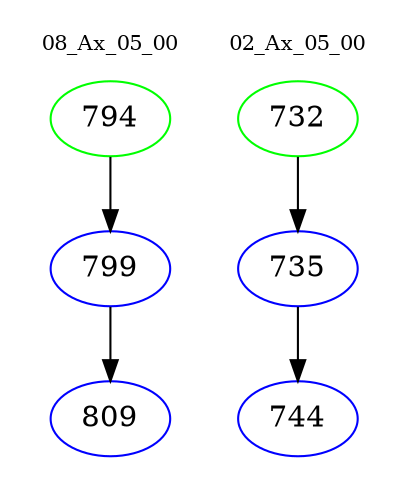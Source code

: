 digraph{
subgraph cluster_0 {
color = white
label = "08_Ax_05_00";
fontsize=10;
T0_794 [label="794", color="green"]
T0_794 -> T0_799 [color="black"]
T0_799 [label="799", color="blue"]
T0_799 -> T0_809 [color="black"]
T0_809 [label="809", color="blue"]
}
subgraph cluster_1 {
color = white
label = "02_Ax_05_00";
fontsize=10;
T1_732 [label="732", color="green"]
T1_732 -> T1_735 [color="black"]
T1_735 [label="735", color="blue"]
T1_735 -> T1_744 [color="black"]
T1_744 [label="744", color="blue"]
}
}
